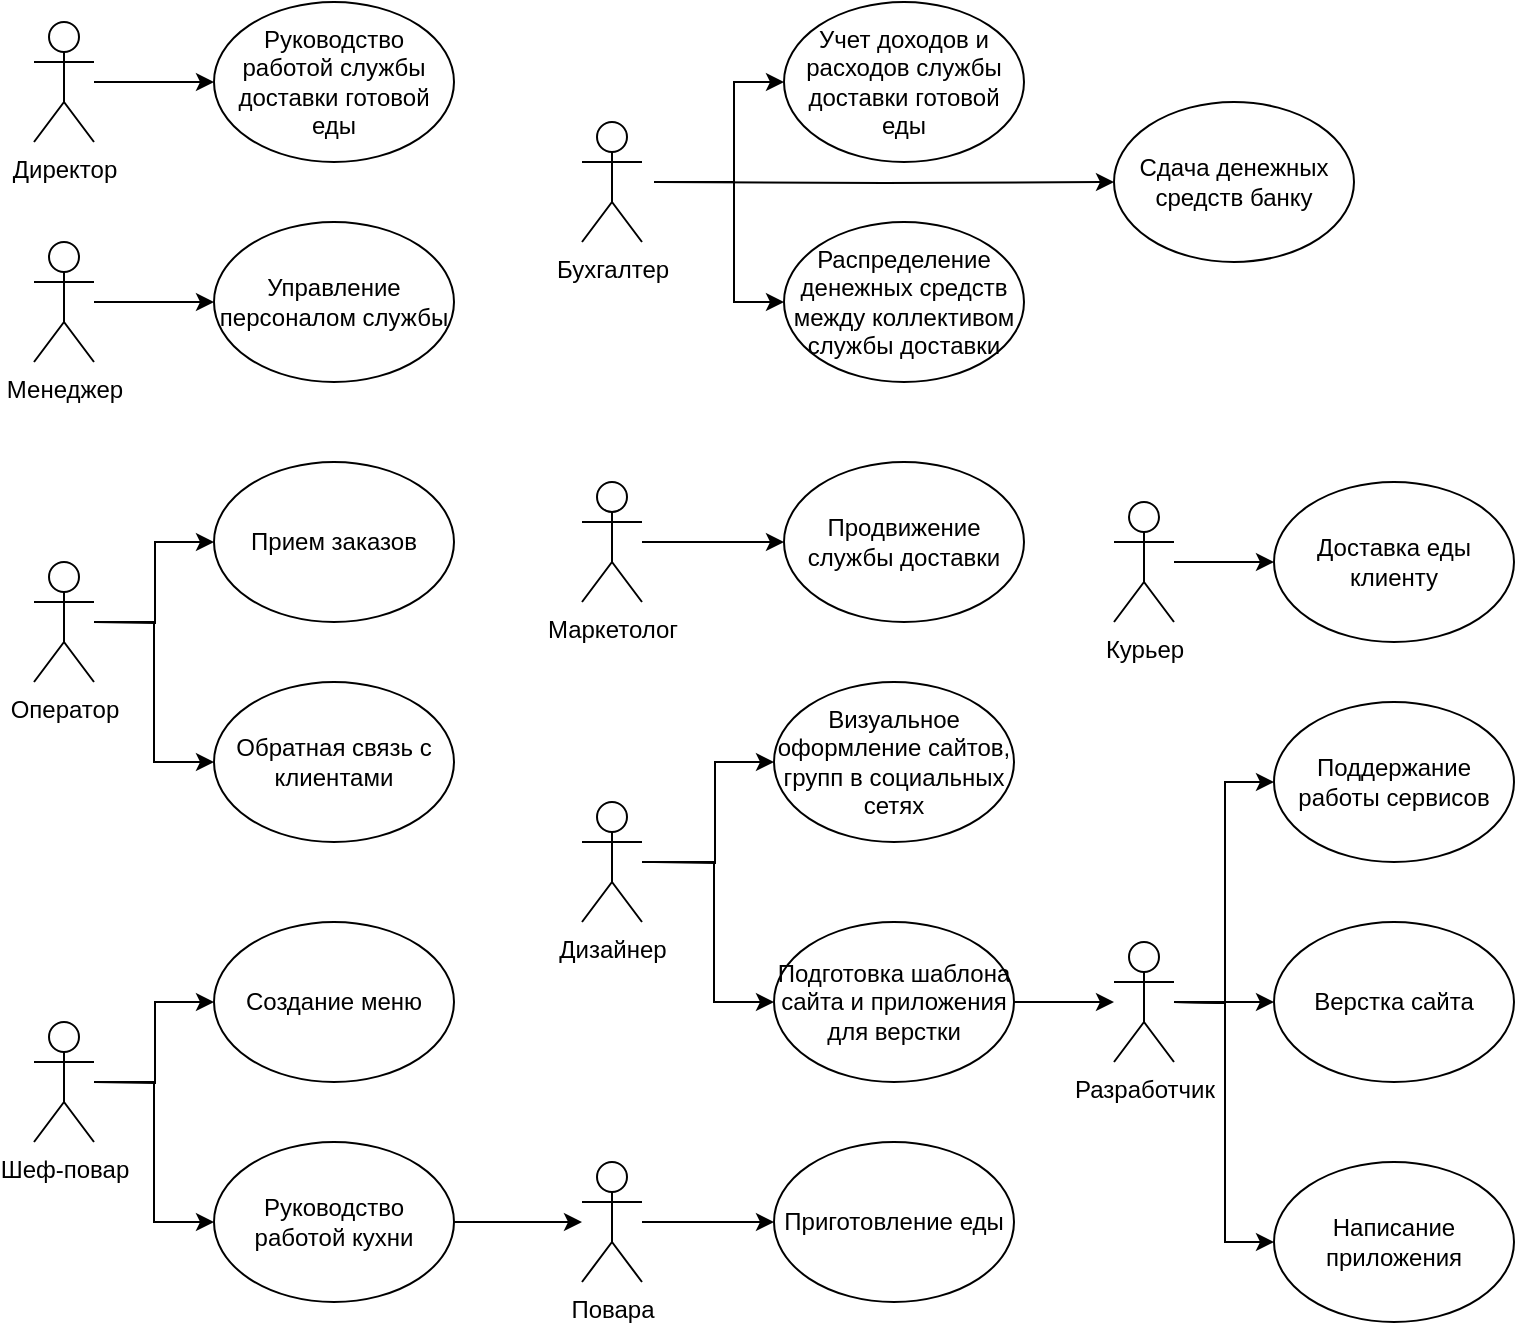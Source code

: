 <mxfile version="14.6.13" type="github">
  <diagram id="gEAy8NRx-xEgZXOq0qvH" name="Page-1">
    <mxGraphModel dx="1855" dy="1193" grid="1" gridSize="10" guides="1" tooltips="1" connect="1" arrows="1" fold="1" page="1" pageScale="1" pageWidth="827" pageHeight="1169" math="0" shadow="0">
      <root>
        <mxCell id="0" />
        <mxCell id="1" parent="0" />
        <mxCell id="8YJpQBDrZtmtE8fhk4-8-33" value="" style="edgeStyle=orthogonalEdgeStyle;rounded=0;orthogonalLoop=1;jettySize=auto;html=1;" edge="1" parent="1" source="8YJpQBDrZtmtE8fhk4-8-1" target="8YJpQBDrZtmtE8fhk4-8-2">
          <mxGeometry relative="1" as="geometry" />
        </mxCell>
        <mxCell id="8YJpQBDrZtmtE8fhk4-8-1" value="Директор" style="shape=umlActor;verticalLabelPosition=bottom;verticalAlign=top;html=1;outlineConnect=0;" vertex="1" parent="1">
          <mxGeometry x="140" y="70" width="30" height="60" as="geometry" />
        </mxCell>
        <mxCell id="8YJpQBDrZtmtE8fhk4-8-2" value="Руководство работой службы доставки готовой еды" style="ellipse;whiteSpace=wrap;html=1;" vertex="1" parent="1">
          <mxGeometry x="230" y="60" width="120" height="80" as="geometry" />
        </mxCell>
        <mxCell id="8YJpQBDrZtmtE8fhk4-8-42" value="" style="edgeStyle=orthogonalEdgeStyle;rounded=0;orthogonalLoop=1;jettySize=auto;html=1;" edge="1" parent="1" source="8YJpQBDrZtmtE8fhk4-8-3" target="8YJpQBDrZtmtE8fhk4-8-23">
          <mxGeometry relative="1" as="geometry" />
        </mxCell>
        <mxCell id="8YJpQBDrZtmtE8fhk4-8-3" value="Шеф-повар" style="shape=umlActor;verticalLabelPosition=bottom;verticalAlign=top;html=1;outlineConnect=0;" vertex="1" parent="1">
          <mxGeometry x="140" y="570" width="30" height="60" as="geometry" />
        </mxCell>
        <mxCell id="8YJpQBDrZtmtE8fhk4-8-39" value="" style="edgeStyle=orthogonalEdgeStyle;rounded=0;orthogonalLoop=1;jettySize=auto;html=1;" edge="1" parent="1" source="8YJpQBDrZtmtE8fhk4-8-4" target="8YJpQBDrZtmtE8fhk4-8-32">
          <mxGeometry relative="1" as="geometry" />
        </mxCell>
        <mxCell id="8YJpQBDrZtmtE8fhk4-8-4" value="Курьер" style="shape=umlActor;verticalLabelPosition=bottom;verticalAlign=top;html=1;outlineConnect=0;" vertex="1" parent="1">
          <mxGeometry x="680" y="310" width="30" height="60" as="geometry" />
        </mxCell>
        <mxCell id="8YJpQBDrZtmtE8fhk4-8-34" value="" style="edgeStyle=orthogonalEdgeStyle;rounded=0;orthogonalLoop=1;jettySize=auto;html=1;" edge="1" parent="1" source="8YJpQBDrZtmtE8fhk4-8-5" target="8YJpQBDrZtmtE8fhk4-8-14">
          <mxGeometry relative="1" as="geometry" />
        </mxCell>
        <mxCell id="8YJpQBDrZtmtE8fhk4-8-5" value="Менеджер" style="shape=umlActor;verticalLabelPosition=bottom;verticalAlign=top;html=1;outlineConnect=0;" vertex="1" parent="1">
          <mxGeometry x="140" y="180" width="30" height="60" as="geometry" />
        </mxCell>
        <mxCell id="8YJpQBDrZtmtE8fhk4-8-40" value="" style="edgeStyle=orthogonalEdgeStyle;rounded=0;orthogonalLoop=1;jettySize=auto;html=1;" edge="1" parent="1" source="8YJpQBDrZtmtE8fhk4-8-6" target="8YJpQBDrZtmtE8fhk4-8-19">
          <mxGeometry relative="1" as="geometry" />
        </mxCell>
        <mxCell id="8YJpQBDrZtmtE8fhk4-8-6" value="Оператор" style="shape=umlActor;verticalLabelPosition=bottom;verticalAlign=top;html=1;outlineConnect=0;" vertex="1" parent="1">
          <mxGeometry x="140" y="340" width="30" height="60" as="geometry" />
        </mxCell>
        <mxCell id="8YJpQBDrZtmtE8fhk4-8-49" value="" style="edgeStyle=orthogonalEdgeStyle;rounded=0;orthogonalLoop=1;jettySize=auto;html=1;" edge="1" parent="1" source="8YJpQBDrZtmtE8fhk4-8-7" target="8YJpQBDrZtmtE8fhk4-8-29">
          <mxGeometry relative="1" as="geometry" />
        </mxCell>
        <mxCell id="8YJpQBDrZtmtE8fhk4-8-7" value="Разработчик" style="shape=umlActor;verticalLabelPosition=bottom;verticalAlign=top;html=1;outlineConnect=0;" vertex="1" parent="1">
          <mxGeometry x="680" y="530" width="30" height="60" as="geometry" />
        </mxCell>
        <mxCell id="8YJpQBDrZtmtE8fhk4-8-46" value="" style="edgeStyle=orthogonalEdgeStyle;rounded=0;orthogonalLoop=1;jettySize=auto;html=1;" edge="1" parent="1" source="8YJpQBDrZtmtE8fhk4-8-8" target="8YJpQBDrZtmtE8fhk4-8-28">
          <mxGeometry relative="1" as="geometry">
            <Array as="points">
              <mxPoint x="480" y="490" />
              <mxPoint x="480" y="560" />
            </Array>
          </mxGeometry>
        </mxCell>
        <mxCell id="8YJpQBDrZtmtE8fhk4-8-8" value="Дизайнер" style="shape=umlActor;verticalLabelPosition=bottom;verticalAlign=top;html=1;outlineConnect=0;" vertex="1" parent="1">
          <mxGeometry x="414" y="460" width="30" height="60" as="geometry" />
        </mxCell>
        <mxCell id="8YJpQBDrZtmtE8fhk4-8-38" value="" style="edgeStyle=orthogonalEdgeStyle;rounded=0;orthogonalLoop=1;jettySize=auto;html=1;" edge="1" parent="1" source="8YJpQBDrZtmtE8fhk4-8-9" target="8YJpQBDrZtmtE8fhk4-8-25">
          <mxGeometry relative="1" as="geometry" />
        </mxCell>
        <mxCell id="8YJpQBDrZtmtE8fhk4-8-9" value="Маркетолог" style="shape=umlActor;verticalLabelPosition=bottom;verticalAlign=top;html=1;outlineConnect=0;" vertex="1" parent="1">
          <mxGeometry x="414" y="300" width="30" height="60" as="geometry" />
        </mxCell>
        <mxCell id="8YJpQBDrZtmtE8fhk4-8-35" style="edgeStyle=orthogonalEdgeStyle;rounded=0;orthogonalLoop=1;jettySize=auto;html=1;entryX=0;entryY=0.5;entryDx=0;entryDy=0;" edge="1" parent="1" target="8YJpQBDrZtmtE8fhk4-8-15">
          <mxGeometry relative="1" as="geometry">
            <mxPoint x="450" y="150" as="sourcePoint" />
            <Array as="points">
              <mxPoint x="490" y="150" />
              <mxPoint x="490" y="100" />
            </Array>
          </mxGeometry>
        </mxCell>
        <mxCell id="8YJpQBDrZtmtE8fhk4-8-36" style="edgeStyle=orthogonalEdgeStyle;rounded=0;orthogonalLoop=1;jettySize=auto;html=1;entryX=0;entryY=0.5;entryDx=0;entryDy=0;" edge="1" parent="1" target="8YJpQBDrZtmtE8fhk4-8-17">
          <mxGeometry relative="1" as="geometry">
            <mxPoint x="450" y="150" as="sourcePoint" />
            <Array as="points">
              <mxPoint x="490" y="150" />
              <mxPoint x="490" y="210" />
            </Array>
          </mxGeometry>
        </mxCell>
        <mxCell id="8YJpQBDrZtmtE8fhk4-8-37" style="edgeStyle=orthogonalEdgeStyle;rounded=0;orthogonalLoop=1;jettySize=auto;html=1;entryX=0;entryY=0.5;entryDx=0;entryDy=0;" edge="1" parent="1" target="8YJpQBDrZtmtE8fhk4-8-16">
          <mxGeometry relative="1" as="geometry">
            <mxPoint x="450" y="150" as="sourcePoint" />
          </mxGeometry>
        </mxCell>
        <mxCell id="8YJpQBDrZtmtE8fhk4-8-10" value="Бухгалтер" style="shape=umlActor;verticalLabelPosition=bottom;verticalAlign=top;html=1;outlineConnect=0;" vertex="1" parent="1">
          <mxGeometry x="414" y="120" width="30" height="60" as="geometry" />
        </mxCell>
        <mxCell id="8YJpQBDrZtmtE8fhk4-8-45" value="" style="edgeStyle=orthogonalEdgeStyle;rounded=0;orthogonalLoop=1;jettySize=auto;html=1;" edge="1" parent="1" source="8YJpQBDrZtmtE8fhk4-8-11" target="8YJpQBDrZtmtE8fhk4-8-24">
          <mxGeometry relative="1" as="geometry" />
        </mxCell>
        <mxCell id="8YJpQBDrZtmtE8fhk4-8-11" value="Повара" style="shape=umlActor;verticalLabelPosition=bottom;verticalAlign=top;html=1;outlineConnect=0;" vertex="1" parent="1">
          <mxGeometry x="414" y="640" width="30" height="60" as="geometry" />
        </mxCell>
        <mxCell id="8YJpQBDrZtmtE8fhk4-8-14" value="Управление персоналом службы" style="ellipse;whiteSpace=wrap;html=1;" vertex="1" parent="1">
          <mxGeometry x="230" y="170" width="120" height="80" as="geometry" />
        </mxCell>
        <mxCell id="8YJpQBDrZtmtE8fhk4-8-15" value="Учет доходов и расходов службы доставки готовой еды" style="ellipse;whiteSpace=wrap;html=1;" vertex="1" parent="1">
          <mxGeometry x="515" y="60" width="120" height="80" as="geometry" />
        </mxCell>
        <mxCell id="8YJpQBDrZtmtE8fhk4-8-16" value="Сдача денежных средств банку" style="ellipse;whiteSpace=wrap;html=1;" vertex="1" parent="1">
          <mxGeometry x="680" y="110" width="120" height="80" as="geometry" />
        </mxCell>
        <mxCell id="8YJpQBDrZtmtE8fhk4-8-17" value="Распределение денежных средств между коллективом службы доставки" style="ellipse;whiteSpace=wrap;html=1;" vertex="1" parent="1">
          <mxGeometry x="515" y="170" width="120" height="80" as="geometry" />
        </mxCell>
        <mxCell id="8YJpQBDrZtmtE8fhk4-8-18" value="Прием заказов" style="ellipse;whiteSpace=wrap;html=1;" vertex="1" parent="1">
          <mxGeometry x="230" y="290" width="120" height="80" as="geometry" />
        </mxCell>
        <mxCell id="8YJpQBDrZtmtE8fhk4-8-19" value="Обратная связь с клиентами" style="ellipse;whiteSpace=wrap;html=1;" vertex="1" parent="1">
          <mxGeometry x="230" y="400" width="120" height="80" as="geometry" />
        </mxCell>
        <mxCell id="8YJpQBDrZtmtE8fhk4-8-21" value="Создание меню" style="ellipse;whiteSpace=wrap;html=1;" vertex="1" parent="1">
          <mxGeometry x="230" y="520" width="120" height="80" as="geometry" />
        </mxCell>
        <mxCell id="8YJpQBDrZtmtE8fhk4-8-44" value="" style="edgeStyle=orthogonalEdgeStyle;rounded=0;orthogonalLoop=1;jettySize=auto;html=1;" edge="1" parent="1" source="8YJpQBDrZtmtE8fhk4-8-23" target="8YJpQBDrZtmtE8fhk4-8-11">
          <mxGeometry relative="1" as="geometry" />
        </mxCell>
        <mxCell id="8YJpQBDrZtmtE8fhk4-8-23" value="Руководство работой кухни" style="ellipse;whiteSpace=wrap;html=1;" vertex="1" parent="1">
          <mxGeometry x="230" y="630" width="120" height="80" as="geometry" />
        </mxCell>
        <mxCell id="8YJpQBDrZtmtE8fhk4-8-24" value="Приготовление еды" style="ellipse;whiteSpace=wrap;html=1;" vertex="1" parent="1">
          <mxGeometry x="510" y="630" width="120" height="80" as="geometry" />
        </mxCell>
        <mxCell id="8YJpQBDrZtmtE8fhk4-8-25" value="Продвижение службы доставки" style="ellipse;whiteSpace=wrap;html=1;" vertex="1" parent="1">
          <mxGeometry x="515" y="290" width="120" height="80" as="geometry" />
        </mxCell>
        <mxCell id="8YJpQBDrZtmtE8fhk4-8-27" value="Визуальное оформление сайтов, групп в социальных сетях" style="ellipse;whiteSpace=wrap;html=1;" vertex="1" parent="1">
          <mxGeometry x="510" y="400" width="120" height="80" as="geometry" />
        </mxCell>
        <mxCell id="8YJpQBDrZtmtE8fhk4-8-48" value="" style="edgeStyle=orthogonalEdgeStyle;rounded=0;orthogonalLoop=1;jettySize=auto;html=1;" edge="1" parent="1" source="8YJpQBDrZtmtE8fhk4-8-28" target="8YJpQBDrZtmtE8fhk4-8-7">
          <mxGeometry relative="1" as="geometry" />
        </mxCell>
        <mxCell id="8YJpQBDrZtmtE8fhk4-8-28" value="Подготовка шаблона сайта и приложения для верстки" style="ellipse;whiteSpace=wrap;html=1;" vertex="1" parent="1">
          <mxGeometry x="510" y="520" width="120" height="80" as="geometry" />
        </mxCell>
        <mxCell id="8YJpQBDrZtmtE8fhk4-8-29" value="Верстка сайта" style="ellipse;whiteSpace=wrap;html=1;" vertex="1" parent="1">
          <mxGeometry x="760" y="520" width="120" height="80" as="geometry" />
        </mxCell>
        <mxCell id="8YJpQBDrZtmtE8fhk4-8-30" value="Написание приложения" style="ellipse;whiteSpace=wrap;html=1;" vertex="1" parent="1">
          <mxGeometry x="760" y="640" width="120" height="80" as="geometry" />
        </mxCell>
        <mxCell id="8YJpQBDrZtmtE8fhk4-8-31" value="Поддержание работы сервисов" style="ellipse;whiteSpace=wrap;html=1;" vertex="1" parent="1">
          <mxGeometry x="760" y="410" width="120" height="80" as="geometry" />
        </mxCell>
        <mxCell id="8YJpQBDrZtmtE8fhk4-8-32" value="Доставка еды клиенту" style="ellipse;whiteSpace=wrap;html=1;" vertex="1" parent="1">
          <mxGeometry x="760" y="300" width="120" height="80" as="geometry" />
        </mxCell>
        <mxCell id="8YJpQBDrZtmtE8fhk4-8-41" value="" style="edgeStyle=orthogonalEdgeStyle;rounded=0;orthogonalLoop=1;jettySize=auto;html=1;entryX=0;entryY=0.5;entryDx=0;entryDy=0;" edge="1" parent="1" target="8YJpQBDrZtmtE8fhk4-8-18">
          <mxGeometry relative="1" as="geometry">
            <mxPoint x="170" y="370" as="sourcePoint" />
            <mxPoint x="240" y="450" as="targetPoint" />
          </mxGeometry>
        </mxCell>
        <mxCell id="8YJpQBDrZtmtE8fhk4-8-43" value="" style="edgeStyle=orthogonalEdgeStyle;rounded=0;orthogonalLoop=1;jettySize=auto;html=1;entryX=0;entryY=0.5;entryDx=0;entryDy=0;" edge="1" parent="1" target="8YJpQBDrZtmtE8fhk4-8-21">
          <mxGeometry relative="1" as="geometry">
            <mxPoint x="170" y="600" as="sourcePoint" />
            <mxPoint x="240" y="680" as="targetPoint" />
          </mxGeometry>
        </mxCell>
        <mxCell id="8YJpQBDrZtmtE8fhk4-8-47" value="" style="edgeStyle=orthogonalEdgeStyle;rounded=0;orthogonalLoop=1;jettySize=auto;html=1;entryX=0;entryY=0.5;entryDx=0;entryDy=0;" edge="1" parent="1" target="8YJpQBDrZtmtE8fhk4-8-27">
          <mxGeometry relative="1" as="geometry">
            <mxPoint x="450" y="490" as="sourcePoint" />
            <mxPoint x="520" y="570" as="targetPoint" />
          </mxGeometry>
        </mxCell>
        <mxCell id="8YJpQBDrZtmtE8fhk4-8-50" value="" style="edgeStyle=orthogonalEdgeStyle;rounded=0;orthogonalLoop=1;jettySize=auto;html=1;entryX=0;entryY=0.5;entryDx=0;entryDy=0;" edge="1" parent="1" target="8YJpQBDrZtmtE8fhk4-8-31">
          <mxGeometry relative="1" as="geometry">
            <mxPoint x="710" y="560" as="sourcePoint" />
            <mxPoint x="770" y="570" as="targetPoint" />
          </mxGeometry>
        </mxCell>
        <mxCell id="8YJpQBDrZtmtE8fhk4-8-51" value="" style="edgeStyle=orthogonalEdgeStyle;rounded=0;orthogonalLoop=1;jettySize=auto;html=1;entryX=0;entryY=0.5;entryDx=0;entryDy=0;" edge="1" parent="1" target="8YJpQBDrZtmtE8fhk4-8-30">
          <mxGeometry relative="1" as="geometry">
            <mxPoint x="710" y="560" as="sourcePoint" />
            <mxPoint x="770" y="460" as="targetPoint" />
          </mxGeometry>
        </mxCell>
      </root>
    </mxGraphModel>
  </diagram>
</mxfile>
